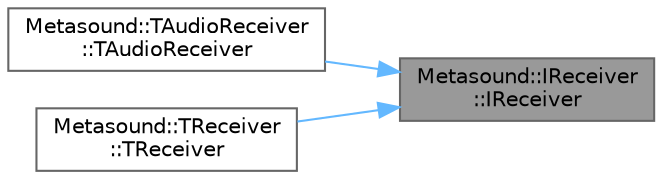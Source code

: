digraph "Metasound::IReceiver::IReceiver"
{
 // INTERACTIVE_SVG=YES
 // LATEX_PDF_SIZE
  bgcolor="transparent";
  edge [fontname=Helvetica,fontsize=10,labelfontname=Helvetica,labelfontsize=10];
  node [fontname=Helvetica,fontsize=10,shape=box,height=0.2,width=0.4];
  rankdir="RL";
  Node1 [id="Node000001",label="Metasound::IReceiver\l::IReceiver",height=0.2,width=0.4,color="gray40", fillcolor="grey60", style="filled", fontcolor="black",tooltip=" "];
  Node1 -> Node2 [id="edge1_Node000001_Node000002",dir="back",color="steelblue1",style="solid",tooltip=" "];
  Node2 [id="Node000002",label="Metasound::TAudioReceiver\l::TAudioReceiver",height=0.2,width=0.4,color="grey40", fillcolor="white", style="filled",URL="$d4/d23/classMetasound_1_1TAudioReceiver.html#a74ff9e2e2775c306bf454a7597467640",tooltip=" "];
  Node1 -> Node3 [id="edge2_Node000001_Node000003",dir="back",color="steelblue1",style="solid",tooltip=" "];
  Node3 [id="Node000003",label="Metasound::TReceiver\l::TReceiver",height=0.2,width=0.4,color="grey40", fillcolor="white", style="filled",URL="$d4/d84/classMetasound_1_1TReceiver.html#a752b7469be116bad2520cda1945a4a1f",tooltip=" "];
}
